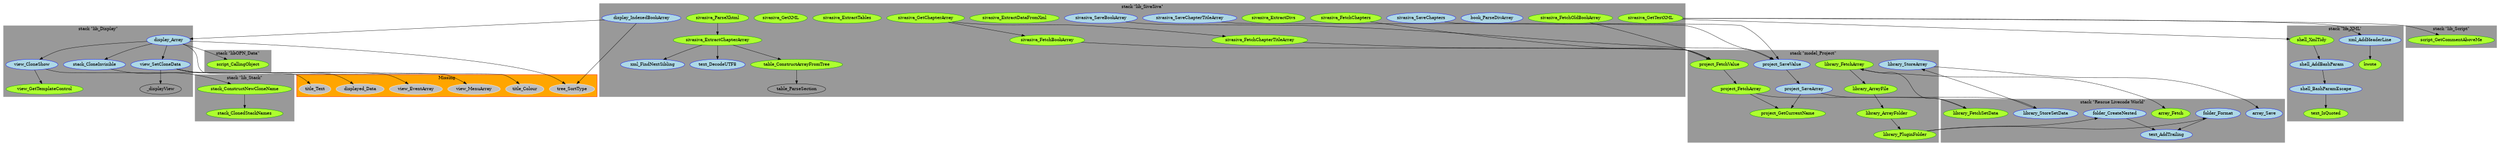 digraph "dot_FromArray" {	graph [		clusterrank="true"		size="31.2500,31.2500"	];		subgraph "pf" {		node [];			n52 [label="_displayView" URL="_displayView%2Cpf%2Cstack+%22lib_Display%22%2C1"];	}		subgraph "pc" {		node [];			n46 [label="table_ParseSection" URL="table_ParseSection%2Cpc%2Cstack+%22lib_SivaSiva%22%2C1"];	}		subgraph "s" {		node [fillcolor="grey", style="filled", color="white"];			n53 [label="displayed_Data" URL="displayed_Data%2Cs%2CMissing%2C1"];		n50 [label="title_Colour" URL="title_Colour%2Cs%2CMissing%2C1"];		n54 [label="view_EventArray" URL="view_EventArray%2Cs%2CMissing%2C1"];		n32 [label="title_Text" URL="title_Text%2Cs%2CMissing%2C1"];		n55 [label="view_MenuArray" URL="view_MenuArray%2Cs%2CMissing%2C1"];		n12 [label="tree_SortType" URL="tree_SortType%2Cs%2CMissing%2C1"];	}		subgraph "c" {		node [fillcolor="LightBlue", style="filled", color="Blue"];			n14 [label="xml_AddHeaderLine" URL="xml_AddHeaderLine%2Cc%2Cstack+%22lib_XML%22%2C1"];		n56 [label="sivasiva_SaveChapterTitleArray" URL="sivasiva_SaveChapterTitleArray%2Cc%2Cstack+%22lib_SivaSiva%22%2C1"];		n1 [label="xml_FindNextSibling" URL="xml_FindNextSibling%2Cc%2Cstack+%22lib_SivaSiva%22%2C1"];		n29 [label="library_StoreArray" URL="library_StoreArray%2Cc%2Cstack+%22model_Project%22%2C1"];		n30 [label="array_Save" URL="array_Save%2Cc%2Cstack+%22Rescue+Livecode+World%22%2C1"];		n10 [label="display_IndexedBookArray" URL="display_IndexedBookArray%2Cc%2Cstack+%22lib_SivaSiva%22%2C1"];		n57 [label="book_ParseDivArray" URL="book_ParseDivArray%2Cc%2Cstack+%22lib_SivaSiva%22%2C1"];		n51 [label="view_SetCloneData" URL="view_SetCloneData%2Cc%2Cstack+%22lib_Display%22%2C1"];		n31 [label="view_CloneShow" URL="view_CloneShow%2Cc%2Cstack+%22lib_Display%22%2C1"];		n11 [label="display_Array" URL="display_Array%2Cc%2Cstack+%22lib_Display%22%2C1"];		n42 [label="text_DecodeUTF8" URL="text_DecodeUTF8%2Cc%2Cstack+%22lib_SivaSiva%22%2C1"];		n7 [label="shell_AddBashParam" URL="shell_AddBashParam%2Cc%2Cstack+%22lib_XML%22%2C1"];		n37 [label="sivasiva_SaveBookArray" URL="sivasiva_SaveBookArray%2Cc%2Cstack+%22lib_SivaSiva%22%2C1"];		n24 [label="project_SaveValue" URL="project_SaveValue%2Cc%2Cstack+%22model_Project%22%2C1"];		n16 [label="folder_Format" URL="folder_Format%2Cc%2Cstack+%22Rescue+Livecode+World%22%2C1"];		n21 [label="library_StoreSetData" URL="library_StoreSetData%2Cc%2Cstack+%22Rescue+Livecode+World%22%2C1"];		n20 [label="project_SaveArray" URL="project_SaveArray%2Cc%2Cstack+%22model_Project%22%2C1"];		n8 [label="shell_BashParamEscape" URL="shell_BashParamEscape%2Cc%2Cstack+%22lib_XML%22%2C1"];		n17 [label="text_AddTrailing" URL="text_AddTrailing%2Cc%2Cstack+%22Rescue+Livecode+World%22%2C1"];		n19 [label="folder_CreateNested" URL="folder_CreateNested%2Cc%2Cstack+%22Rescue+Livecode+World%22%2C1"];		n23 [label="sivasiva_SaveChapters" URL="sivasiva_SaveChapters%2Cc%2Cstack+%22lib_SivaSiva%22%2C1"];		n44 [label="stack_CloneInvisible" URL="stack_CloneInvisible%2Cc%2Cstack+%22lib_Display%22%2C1"];	}		subgraph "f" {		node [fillcolor="GreenYellow", style="filled", color="Green4"];			n35 [label="stack_ClonedStackNames" URL="stack_ClonedStackNames%2Cf%2Cstack+%22lib_Stack%22%2C1"];		n49 [label="script_CallingObject" URL="script_CallingObject%2Cf%2Cstack+%22libOPN_Data%22%2C1"];		n22 [label="project_GetCurrentName" URL="project_GetCurrentName%2Cf%2Cstack+%22model_Project%22%2C1"];		n43 [label="sivasiva_ExtractDivs" URL="sivasiva_ExtractDivs%2Cf%2Cstack+%22lib_SivaSiva%22%2C1"];		n15 [label="kwote" URL="kwote%2Cf%2Cstack+%22lib_XML%22%2C1"];		n36 [label="sivasiva_FetchChapters" URL="sivasiva_FetchChapters%2Cf%2Cstack+%22lib_SivaSiva%22%2C1"];		n48 [label="array_Fetch" URL="array_Fetch%2Cf%2Cstack+%22Rescue+Livecode+World%22%2C1"];		n28 [label="project_FetchArray" URL="project_FetchArray%2Cf%2Cstack+%22model_Project%22%2C1"];		n25 [label="library_ArrayFile" URL="library_ArrayFile%2Cf%2Cstack+%22model_Project%22%2C1"];		n47 [label="sivasiva_ParseXhtml" URL="sivasiva_ParseXhtml%2Cf%2Cstack+%22lib_SivaSiva%22%2C1"];		n6 [label="sivasiva_ExtractDataFromXml" URL="sivasiva_ExtractDataFromXml%2Cf%2Cstack+%22lib_SivaSiva%22%2C1"];		n9 [label="shell_XmlTidy" URL="shell_XmlTidy%2Cf%2Cstack+%22lib_XML%22%2C1"];		n3 [label="sivasiva_FetchBookArray" URL="sivasiva_FetchBookArray%2Cf%2Cstack+%22lib_SivaSiva%22%2C1"];		n41 [label="table_ConstructArrayFromTree" URL="table_ConstructArrayFromTree%2Cf%2Cstack+%22lib_SivaSiva%22%2C1"];		n38 [label="library_FetchSetData" URL="library_FetchSetData%2Cf%2Cstack+%22Rescue+Livecode+World%22%2C1"];		n58 [label="sivasiva_GetTestXML" URL="sivasiva_GetTestXML%2Cf%2Cstack+%22lib_SivaSiva%22%2C1"];		n18 [label="library_PluginFolder" URL="library_PluginFolder%2Cf%2Cstack+%22model_Project%22%2C1"];		n5 [label="sivasiva_ExtractTables" URL="sivasiva_ExtractTables%2Cf%2Cstack+%22lib_SivaSiva%22%2C1"];		n27 [label="sivasiva_GetXML" URL="sivasiva_GetXML%2Cf%2Cstack+%22lib_SivaSiva%22%2C1"];		n33 [label="view_GetTemplateControl" URL="view_GetTemplateControl%2Cf%2Cstack+%22lib_Display%22%2C1"];		n60 [label="text_IsQuoted" URL="text_IsQuoted%2Cf%2Cstack+%22lib_XML%22%2C1"];		n2 [label="sivasiva_GetChapterArray" URL="sivasiva_GetChapterArray%2Cf%2Cstack+%22lib_SivaSiva%22%2C1"];		n40 [label="sivasiva_ExtractChapterArray" URL="sivasiva_ExtractChapterArray%2Cf%2Cstack+%22lib_SivaSiva%22%2C1"];		n59 [label="script_GetCommentAboveMe" URL="script_GetCommentAboveMe%2Cf%2Cstack+%22lib_Script%22%2C1"];		n39 [label="library_FetchArray" URL="library_FetchArray%2Cf%2Cstack+%22model_Project%22%2C1"];		n45 [label="sivasiva_FetchOldBookArray" URL="sivasiva_FetchOldBookArray%2Cf%2Cstack+%22lib_SivaSiva%22%2C1"];		n4 [label="sivasiva_FetchChapterTitleArray" URL="sivasiva_FetchChapterTitleArray%2Cf%2Cstack+%22lib_SivaSiva%22%2C1"];		n26 [label="library_ArrayFolder" URL="library_ArrayFolder%2Cf%2Cstack+%22model_Project%22%2C1"];		n34 [label="stack_ConstructNewCloneName" URL="stack_ConstructNewCloneName%2Cf%2Cstack+%22lib_Stack%22%2C1"];		n13 [label="project_FetchValue" URL="project_FetchValue%2Cf%2Cstack+%22model_Project%22%2C1"];	}		subgraph cluster1 {			label="Missing";			style=filled;			color=red;			fillcolor=orange;					n53; n50; n54; n32; n55; n12	}	subgraph cluster2 {			label="stack \"lib_Display\"";			style=filled;			color=grey60;			fillcolor=grey60;					n51; n31; n11; n33; n52; n44	}	subgraph cluster3 {			label="stack \"lib_Script\"";			style=filled;			color=grey60;			fillcolor=grey60;					n59	}	subgraph cluster4 {			label="stack \"lib_SivaSiva\"";			style=filled;			color=grey60;			fillcolor=grey60;					n56; n1; n10; n43; n57; n36; n42; n37; n47; n6; n3; n41; n58; n5; n46; n27; n2; n40; n45; n23; n4	}	subgraph cluster5 {			label="stack \"lib_Stack\"";			style=filled;			color=grey60;			fillcolor=grey60;					n35; n34	}	subgraph cluster6 {			label="stack \"lib_XML\"";			style=filled;			color=grey60;			fillcolor=grey60;					n14; n15; n7; n9; n8; n60	}	subgraph cluster7 {			label="stack \"libOPN_Data\"";			style=filled;			color=grey60;			fillcolor=grey60;					n49	}	subgraph cluster8 {			label="stack \"model_Project\"";			style=filled;			color=grey60;			fillcolor=grey60;					n29; n22; n28; n25; n24; n18; n20; n39; n26; n13	}	subgraph cluster9 {			label="stack \"Rescue Livecode World\"";			style=filled;			color=grey60;			fillcolor=grey60;					n30; n48; n16; n21; n38; n17; n19	}		n2 -> n3;	n2 -> n4;	n45 -> n13;	n31 -> n32;	n31 -> n33;	n47 -> n40;	n28 -> n38;	n28 -> n22;	n25 -> n26;	n23 -> n24;	n56 -> n24;	n18 -> n19;	n18 -> n16;	n9 -> n7;	n38 -> n39;	n40 -> n41;	n40 -> n42;	n40 -> n1;	n36 -> n13;	n44 -> n34;	n21 -> n29;	n14 -> n15;	n16 -> n17;	n10 -> n11;	n10 -> n12;	n7 -> n8;	n3 -> n13;	n29 -> n30;	n34 -> n35;	n51 -> n52;	n51 -> n53;	n51 -> n54;	n51 -> n55;	n26 -> n18;	n24 -> n20;	n20 -> n21;	n20 -> n22;	n19 -> n17;	n8 -> n60;	n39 -> n48;	n39 -> n25;	n37 -> n24;	n4 -> n13;	n41 -> n46;	n58 -> n59;	n58 -> n9;	n58 -> n14;	n11 -> n49;	n11 -> n44;	n11 -> n50;	n11 -> n12;	n11 -> n31;	n11 -> n51;	n13 -> n28;}